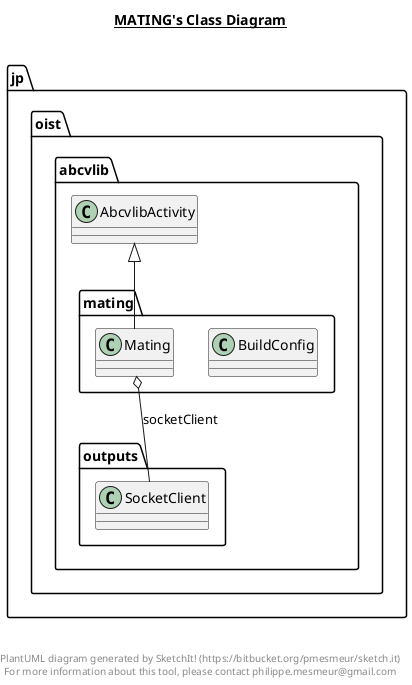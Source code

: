 @startuml

title __MATING's Class Diagram__\n

  namespace jp.oist.abcvlib.mating {
    class jp.oist.abcvlib.mating.BuildConfig {
    }
  }
  

  namespace jp.oist.abcvlib.mating {
    class jp.oist.abcvlib.mating.Mating {
    }
  }
  

  jp.oist.abcvlib.mating.Mating -up-|> jp.oist.abcvlib.AbcvlibActivity
  jp.oist.abcvlib.mating.Mating o-- jp.oist.abcvlib.outputs.SocketClient : socketClient


right footer


PlantUML diagram generated by SketchIt! (https://bitbucket.org/pmesmeur/sketch.it)
For more information about this tool, please contact philippe.mesmeur@gmail.com
endfooter

@enduml
